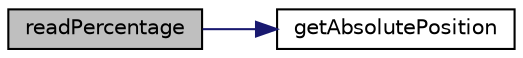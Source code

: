 digraph "readPercentage"
{
 // LATEX_PDF_SIZE
  edge [fontname="Helvetica",fontsize="10",labelfontname="Helvetica",labelfontsize="10"];
  node [fontname="Helvetica",fontsize="10",shape=record];
  rankdir="LR";
  Node1 [label="readPercentage",height=0.2,width=0.4,color="black", fillcolor="grey75", style="filled", fontcolor="black",tooltip=" "];
  Node1 -> Node2 [color="midnightblue",fontsize="10",style="solid",fontname="Helvetica"];
  Node2 [label="getAbsolutePosition",height=0.2,width=0.4,color="black", fillcolor="white", style="filled",URL="$class_t_s_i_analog_slider.html#a0bbd64bde1bf4266565be9b55d6fcc16",tooltip=" "];
}
